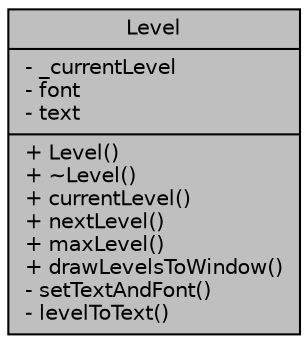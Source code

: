 digraph "Level"
{
  edge [fontname="Helvetica",fontsize="10",labelfontname="Helvetica",labelfontsize="10"];
  node [fontname="Helvetica",fontsize="10",shape=record];
  Node1 [label="{Level\n|- _currentLevel\l- font\l- text\l|+ Level()\l+ ~Level()\l+ currentLevel()\l+ nextLevel()\l+ maxLevel()\l+ drawLevelsToWindow()\l- setTextAndFont()\l- levelToText()\l}",height=0.2,width=0.4,color="black", fillcolor="grey75", style="filled", fontcolor="black"];
}
